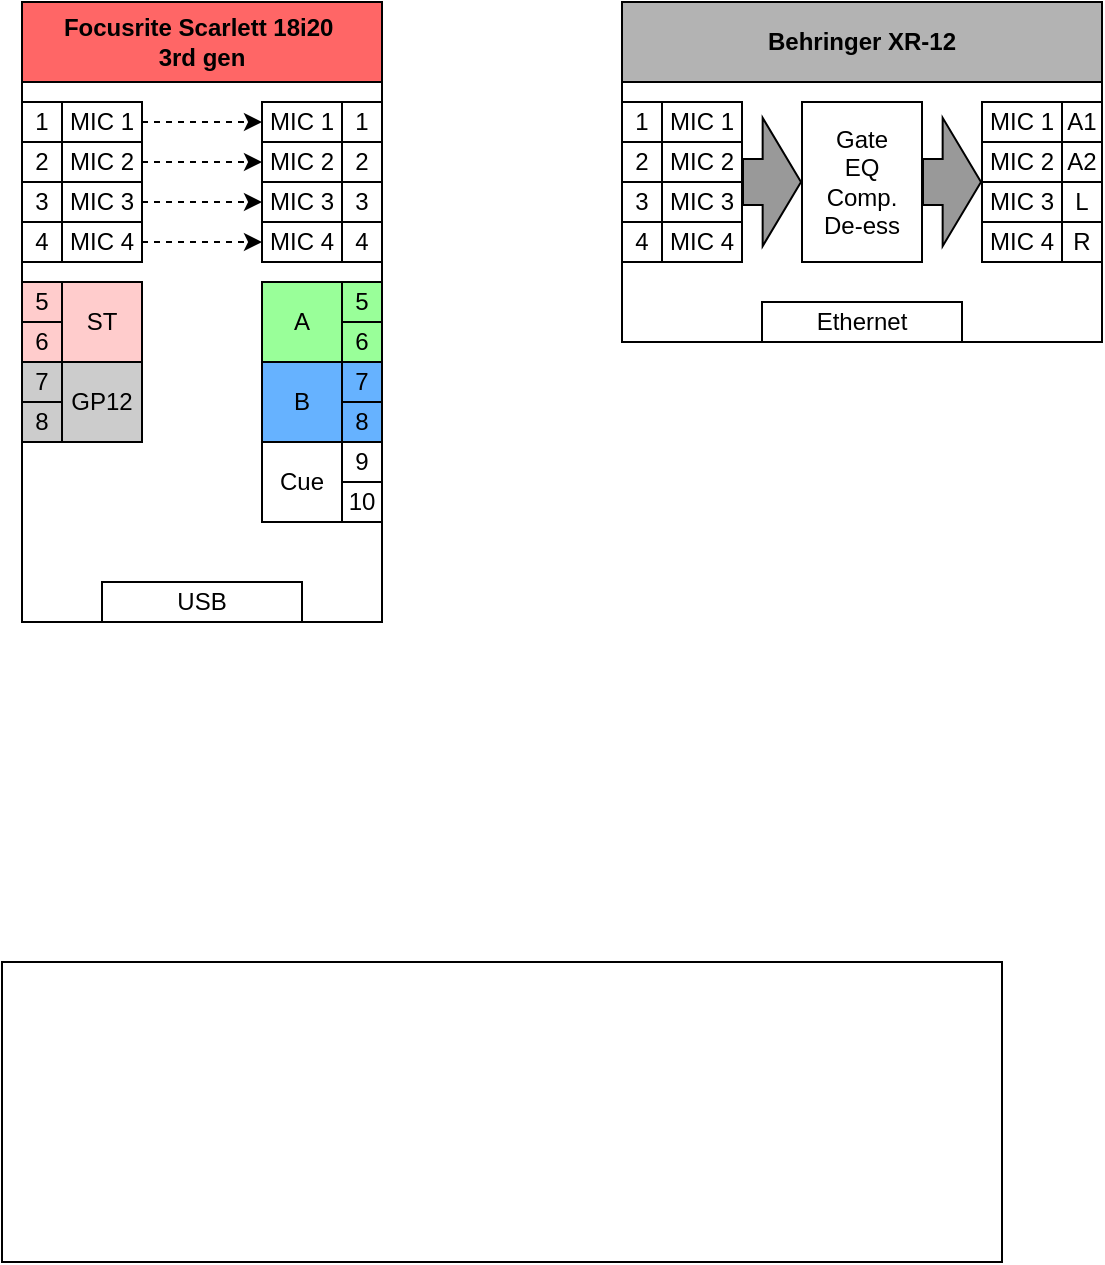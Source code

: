 <mxfile version="23.1.1" type="github">
  <diagram name="Page-1" id="0K96PLR1MvwcvA66zJDP">
    <mxGraphModel dx="1247" dy="680" grid="1" gridSize="10" guides="1" tooltips="1" connect="1" arrows="1" fold="1" page="1" pageScale="1" pageWidth="827" pageHeight="1169" math="0" shadow="0">
      <root>
        <mxCell id="0" />
        <mxCell id="1" parent="0" />
        <mxCell id="ClxdacUayqJ115TwOgRP-128" value="" style="group" vertex="1" connectable="0" parent="1">
          <mxGeometry x="480" y="30" width="240" height="170" as="geometry" />
        </mxCell>
        <mxCell id="ClxdacUayqJ115TwOgRP-86" value="" style="rounded=0;whiteSpace=wrap;html=1;fillColor=#FFFFFF;container=0;" vertex="1" parent="ClxdacUayqJ115TwOgRP-128">
          <mxGeometry y="40" width="240" height="130" as="geometry" />
        </mxCell>
        <mxCell id="ClxdacUayqJ115TwOgRP-87" value="1" style="rounded=0;whiteSpace=wrap;html=1;container=0;" vertex="1" parent="ClxdacUayqJ115TwOgRP-128">
          <mxGeometry y="50" width="20" height="20" as="geometry" />
        </mxCell>
        <mxCell id="ClxdacUayqJ115TwOgRP-88" value="2" style="rounded=0;whiteSpace=wrap;html=1;container=0;" vertex="1" parent="ClxdacUayqJ115TwOgRP-128">
          <mxGeometry y="70" width="20" height="20" as="geometry" />
        </mxCell>
        <mxCell id="ClxdacUayqJ115TwOgRP-89" value="3" style="rounded=0;whiteSpace=wrap;html=1;container=0;" vertex="1" parent="ClxdacUayqJ115TwOgRP-128">
          <mxGeometry y="90" width="20" height="20" as="geometry" />
        </mxCell>
        <mxCell id="ClxdacUayqJ115TwOgRP-90" value="4" style="rounded=0;whiteSpace=wrap;html=1;container=0;" vertex="1" parent="ClxdacUayqJ115TwOgRP-128">
          <mxGeometry y="110" width="20" height="20" as="geometry" />
        </mxCell>
        <mxCell id="ClxdacUayqJ115TwOgRP-95" value="A1" style="rounded=0;whiteSpace=wrap;html=1;container=0;" vertex="1" parent="ClxdacUayqJ115TwOgRP-128">
          <mxGeometry x="220" y="50" width="20" height="20" as="geometry" />
        </mxCell>
        <mxCell id="ClxdacUayqJ115TwOgRP-96" value="A2" style="rounded=0;whiteSpace=wrap;html=1;container=0;" vertex="1" parent="ClxdacUayqJ115TwOgRP-128">
          <mxGeometry x="220" y="70" width="20" height="20" as="geometry" />
        </mxCell>
        <mxCell id="ClxdacUayqJ115TwOgRP-97" value="L" style="rounded=0;whiteSpace=wrap;html=1;container=0;" vertex="1" parent="ClxdacUayqJ115TwOgRP-128">
          <mxGeometry x="220" y="90" width="20" height="20" as="geometry" />
        </mxCell>
        <mxCell id="ClxdacUayqJ115TwOgRP-98" value="R" style="rounded=0;whiteSpace=wrap;html=1;container=0;" vertex="1" parent="ClxdacUayqJ115TwOgRP-128">
          <mxGeometry x="220" y="110" width="20" height="20" as="geometry" />
        </mxCell>
        <mxCell id="ClxdacUayqJ115TwOgRP-105" value="&lt;div&gt;Ethernet&lt;/div&gt;" style="rounded=0;whiteSpace=wrap;html=1;container=0;" vertex="1" parent="ClxdacUayqJ115TwOgRP-128">
          <mxGeometry x="70" y="150" width="100" height="20" as="geometry" />
        </mxCell>
        <mxCell id="ClxdacUayqJ115TwOgRP-106" value="&lt;b&gt;Behringer XR-12&lt;/b&gt;" style="rounded=0;whiteSpace=wrap;html=1;fillColor=#B3B3B3;container=0;" vertex="1" parent="ClxdacUayqJ115TwOgRP-128">
          <mxGeometry width="240" height="40" as="geometry" />
        </mxCell>
        <mxCell id="ClxdacUayqJ115TwOgRP-107" value="MIC 1" style="rounded=0;whiteSpace=wrap;html=1;container=0;" vertex="1" parent="ClxdacUayqJ115TwOgRP-128">
          <mxGeometry x="20" y="50" width="40" height="20" as="geometry" />
        </mxCell>
        <mxCell id="ClxdacUayqJ115TwOgRP-108" value="MIC 2" style="rounded=0;whiteSpace=wrap;html=1;container=0;" vertex="1" parent="ClxdacUayqJ115TwOgRP-128">
          <mxGeometry x="20" y="70" width="40" height="20" as="geometry" />
        </mxCell>
        <mxCell id="ClxdacUayqJ115TwOgRP-109" value="MIC 3" style="rounded=0;whiteSpace=wrap;html=1;container=0;" vertex="1" parent="ClxdacUayqJ115TwOgRP-128">
          <mxGeometry x="20" y="90" width="40" height="20" as="geometry" />
        </mxCell>
        <mxCell id="ClxdacUayqJ115TwOgRP-110" value="MIC 4" style="rounded=0;whiteSpace=wrap;html=1;container=0;" vertex="1" parent="ClxdacUayqJ115TwOgRP-128">
          <mxGeometry x="20" y="110" width="40" height="20" as="geometry" />
        </mxCell>
        <mxCell id="ClxdacUayqJ115TwOgRP-113" value="MIC 1" style="rounded=0;whiteSpace=wrap;html=1;container=0;" vertex="1" parent="ClxdacUayqJ115TwOgRP-128">
          <mxGeometry x="180" y="50" width="40" height="20" as="geometry" />
        </mxCell>
        <mxCell id="ClxdacUayqJ115TwOgRP-115" value="MIC 2" style="rounded=0;whiteSpace=wrap;html=1;container=0;" vertex="1" parent="ClxdacUayqJ115TwOgRP-128">
          <mxGeometry x="180" y="70" width="40" height="20" as="geometry" />
        </mxCell>
        <mxCell id="ClxdacUayqJ115TwOgRP-117" value="MIC 3" style="rounded=0;whiteSpace=wrap;html=1;container=0;" vertex="1" parent="ClxdacUayqJ115TwOgRP-128">
          <mxGeometry x="180" y="90" width="40" height="20" as="geometry" />
        </mxCell>
        <mxCell id="ClxdacUayqJ115TwOgRP-119" value="MIC 4" style="rounded=0;whiteSpace=wrap;html=1;container=0;" vertex="1" parent="ClxdacUayqJ115TwOgRP-128">
          <mxGeometry x="180" y="110" width="40" height="20" as="geometry" />
        </mxCell>
        <mxCell id="ClxdacUayqJ115TwOgRP-124" value="Gate&lt;br&gt;EQ&lt;br&gt;Comp.&lt;br&gt;De-ess" style="rounded=0;whiteSpace=wrap;html=1;" vertex="1" parent="ClxdacUayqJ115TwOgRP-128">
          <mxGeometry x="90" y="50" width="60" height="80" as="geometry" />
        </mxCell>
        <mxCell id="ClxdacUayqJ115TwOgRP-126" value="" style="shape=flexArrow;endArrow=classic;html=1;rounded=0;exitX=1;exitY=0;exitDx=0;exitDy=0;entryX=0;entryY=0.5;entryDx=0;entryDy=0;endWidth=40.29;endSize=6.058;width=22.899;strokeColor=#000000;fillColor=#999999;" edge="1" parent="ClxdacUayqJ115TwOgRP-128" source="ClxdacUayqJ115TwOgRP-109" target="ClxdacUayqJ115TwOgRP-124">
          <mxGeometry width="50" height="50" relative="1" as="geometry">
            <mxPoint x="80" y="160" as="sourcePoint" />
            <mxPoint x="130" y="110" as="targetPoint" />
          </mxGeometry>
        </mxCell>
        <mxCell id="ClxdacUayqJ115TwOgRP-127" value="" style="shape=flexArrow;endArrow=classic;html=1;rounded=0;exitX=1;exitY=0.5;exitDx=0;exitDy=0;endWidth=40.29;endSize=6.058;width=22.899;strokeColor=#000000;fillColor=#999999;" edge="1" parent="ClxdacUayqJ115TwOgRP-128" source="ClxdacUayqJ115TwOgRP-124">
          <mxGeometry width="50" height="50" relative="1" as="geometry">
            <mxPoint x="170" y="89.71" as="sourcePoint" />
            <mxPoint x="180" y="90" as="targetPoint" />
          </mxGeometry>
        </mxCell>
        <mxCell id="ClxdacUayqJ115TwOgRP-129" value="" style="group" vertex="1" connectable="0" parent="1">
          <mxGeometry x="180" y="30" width="180" height="310" as="geometry" />
        </mxCell>
        <mxCell id="ClxdacUayqJ115TwOgRP-20" value="" style="rounded=0;whiteSpace=wrap;html=1;fillColor=#FFFFFF;container=0;" vertex="1" parent="ClxdacUayqJ115TwOgRP-129">
          <mxGeometry y="40" width="180" height="270" as="geometry" />
        </mxCell>
        <mxCell id="ClxdacUayqJ115TwOgRP-21" value="1" style="rounded=0;whiteSpace=wrap;html=1;container=0;" vertex="1" parent="ClxdacUayqJ115TwOgRP-129">
          <mxGeometry y="50" width="20" height="20" as="geometry" />
        </mxCell>
        <mxCell id="ClxdacUayqJ115TwOgRP-22" value="2" style="rounded=0;whiteSpace=wrap;html=1;container=0;" vertex="1" parent="ClxdacUayqJ115TwOgRP-129">
          <mxGeometry y="70" width="20" height="20" as="geometry" />
        </mxCell>
        <mxCell id="ClxdacUayqJ115TwOgRP-23" value="3" style="rounded=0;whiteSpace=wrap;html=1;container=0;" vertex="1" parent="ClxdacUayqJ115TwOgRP-129">
          <mxGeometry y="90" width="20" height="20" as="geometry" />
        </mxCell>
        <mxCell id="ClxdacUayqJ115TwOgRP-24" value="4" style="rounded=0;whiteSpace=wrap;html=1;container=0;" vertex="1" parent="ClxdacUayqJ115TwOgRP-129">
          <mxGeometry y="110" width="20" height="20" as="geometry" />
        </mxCell>
        <mxCell id="ClxdacUayqJ115TwOgRP-25" value="5" style="rounded=0;whiteSpace=wrap;html=1;fillColor=#FFCCCC;container=0;" vertex="1" parent="ClxdacUayqJ115TwOgRP-129">
          <mxGeometry y="140" width="20" height="20" as="geometry" />
        </mxCell>
        <mxCell id="ClxdacUayqJ115TwOgRP-26" value="6" style="rounded=0;whiteSpace=wrap;html=1;fillColor=#FFCCCC;container=0;" vertex="1" parent="ClxdacUayqJ115TwOgRP-129">
          <mxGeometry y="160" width="20" height="20" as="geometry" />
        </mxCell>
        <mxCell id="ClxdacUayqJ115TwOgRP-27" value="7" style="rounded=0;whiteSpace=wrap;html=1;fillColor=#CCCCCC;container=0;" vertex="1" parent="ClxdacUayqJ115TwOgRP-129">
          <mxGeometry y="180" width="20" height="20" as="geometry" />
        </mxCell>
        <mxCell id="ClxdacUayqJ115TwOgRP-28" value="8" style="rounded=0;whiteSpace=wrap;html=1;fillColor=#CCCCCC;container=0;" vertex="1" parent="ClxdacUayqJ115TwOgRP-129">
          <mxGeometry y="200" width="20" height="20" as="geometry" />
        </mxCell>
        <mxCell id="ClxdacUayqJ115TwOgRP-29" value="1" style="rounded=0;whiteSpace=wrap;html=1;container=0;" vertex="1" parent="ClxdacUayqJ115TwOgRP-129">
          <mxGeometry x="160" y="50" width="20" height="20" as="geometry" />
        </mxCell>
        <mxCell id="ClxdacUayqJ115TwOgRP-30" value="2" style="rounded=0;whiteSpace=wrap;html=1;container=0;" vertex="1" parent="ClxdacUayqJ115TwOgRP-129">
          <mxGeometry x="160" y="70" width="20" height="20" as="geometry" />
        </mxCell>
        <mxCell id="ClxdacUayqJ115TwOgRP-31" value="3" style="rounded=0;whiteSpace=wrap;html=1;container=0;" vertex="1" parent="ClxdacUayqJ115TwOgRP-129">
          <mxGeometry x="160" y="90" width="20" height="20" as="geometry" />
        </mxCell>
        <mxCell id="ClxdacUayqJ115TwOgRP-32" value="4" style="rounded=0;whiteSpace=wrap;html=1;container=0;" vertex="1" parent="ClxdacUayqJ115TwOgRP-129">
          <mxGeometry x="160" y="110" width="20" height="20" as="geometry" />
        </mxCell>
        <mxCell id="ClxdacUayqJ115TwOgRP-33" value="5" style="rounded=0;whiteSpace=wrap;html=1;fillColor=#99FF99;container=0;" vertex="1" parent="ClxdacUayqJ115TwOgRP-129">
          <mxGeometry x="160" y="140" width="20" height="20" as="geometry" />
        </mxCell>
        <mxCell id="ClxdacUayqJ115TwOgRP-34" value="6" style="rounded=0;whiteSpace=wrap;html=1;fillColor=#99FF99;container=0;" vertex="1" parent="ClxdacUayqJ115TwOgRP-129">
          <mxGeometry x="160" y="160" width="20" height="20" as="geometry" />
        </mxCell>
        <mxCell id="ClxdacUayqJ115TwOgRP-35" value="7" style="rounded=0;whiteSpace=wrap;html=1;fillColor=#66B2FF;container=0;" vertex="1" parent="ClxdacUayqJ115TwOgRP-129">
          <mxGeometry x="160" y="180" width="20" height="20" as="geometry" />
        </mxCell>
        <mxCell id="ClxdacUayqJ115TwOgRP-36" value="8" style="rounded=0;whiteSpace=wrap;html=1;fillColor=#66B2FF;container=0;" vertex="1" parent="ClxdacUayqJ115TwOgRP-129">
          <mxGeometry x="160" y="200" width="20" height="20" as="geometry" />
        </mxCell>
        <mxCell id="ClxdacUayqJ115TwOgRP-37" value="9" style="rounded=0;whiteSpace=wrap;html=1;container=0;" vertex="1" parent="ClxdacUayqJ115TwOgRP-129">
          <mxGeometry x="160" y="220" width="20" height="20" as="geometry" />
        </mxCell>
        <mxCell id="ClxdacUayqJ115TwOgRP-38" value="10" style="rounded=0;whiteSpace=wrap;html=1;container=0;" vertex="1" parent="ClxdacUayqJ115TwOgRP-129">
          <mxGeometry x="160" y="240" width="20" height="20" as="geometry" />
        </mxCell>
        <mxCell id="ClxdacUayqJ115TwOgRP-39" value="USB" style="rounded=0;whiteSpace=wrap;html=1;container=0;" vertex="1" parent="ClxdacUayqJ115TwOgRP-129">
          <mxGeometry x="40" y="290" width="100" height="20" as="geometry" />
        </mxCell>
        <mxCell id="ClxdacUayqJ115TwOgRP-40" value="&lt;div&gt;&lt;b&gt;Focusrite Scarlett 18i20&amp;nbsp;&lt;/b&gt;&lt;/div&gt;&lt;div&gt;&lt;b&gt;3rd gen&lt;/b&gt;&lt;/div&gt;" style="rounded=0;whiteSpace=wrap;html=1;fillColor=#FF6666;container=0;" vertex="1" parent="ClxdacUayqJ115TwOgRP-129">
          <mxGeometry width="180" height="40" as="geometry" />
        </mxCell>
        <mxCell id="ClxdacUayqJ115TwOgRP-64" value="MIC 1" style="rounded=0;whiteSpace=wrap;html=1;container=0;" vertex="1" parent="ClxdacUayqJ115TwOgRP-129">
          <mxGeometry x="20" y="50" width="40" height="20" as="geometry" />
        </mxCell>
        <mxCell id="ClxdacUayqJ115TwOgRP-65" value="MIC 2" style="rounded=0;whiteSpace=wrap;html=1;container=0;" vertex="1" parent="ClxdacUayqJ115TwOgRP-129">
          <mxGeometry x="20" y="70" width="40" height="20" as="geometry" />
        </mxCell>
        <mxCell id="ClxdacUayqJ115TwOgRP-66" value="MIC 3" style="rounded=0;whiteSpace=wrap;html=1;container=0;" vertex="1" parent="ClxdacUayqJ115TwOgRP-129">
          <mxGeometry x="20" y="90" width="40" height="20" as="geometry" />
        </mxCell>
        <mxCell id="ClxdacUayqJ115TwOgRP-67" value="MIC 4" style="rounded=0;whiteSpace=wrap;html=1;container=0;" vertex="1" parent="ClxdacUayqJ115TwOgRP-129">
          <mxGeometry x="20" y="110" width="40" height="20" as="geometry" />
        </mxCell>
        <mxCell id="ClxdacUayqJ115TwOgRP-68" value="ST" style="rounded=0;whiteSpace=wrap;html=1;fillColor=#FFCCCC;container=0;" vertex="1" parent="ClxdacUayqJ115TwOgRP-129">
          <mxGeometry x="20" y="140" width="40" height="40" as="geometry" />
        </mxCell>
        <mxCell id="ClxdacUayqJ115TwOgRP-69" value="GP12" style="rounded=0;whiteSpace=wrap;html=1;fillColor=#CCCCCC;container=0;" vertex="1" parent="ClxdacUayqJ115TwOgRP-129">
          <mxGeometry x="20" y="180" width="40" height="40" as="geometry" />
        </mxCell>
        <mxCell id="ClxdacUayqJ115TwOgRP-70" value="MIC 1" style="rounded=0;whiteSpace=wrap;html=1;container=0;" vertex="1" parent="ClxdacUayqJ115TwOgRP-129">
          <mxGeometry x="120" y="50" width="40" height="20" as="geometry" />
        </mxCell>
        <mxCell id="ClxdacUayqJ115TwOgRP-75" style="edgeStyle=orthogonalEdgeStyle;rounded=0;orthogonalLoop=1;jettySize=auto;html=1;exitX=1;exitY=0.5;exitDx=0;exitDy=0;entryX=0;entryY=0.5;entryDx=0;entryDy=0;dashed=1;" edge="1" parent="ClxdacUayqJ115TwOgRP-129" source="ClxdacUayqJ115TwOgRP-64" target="ClxdacUayqJ115TwOgRP-70">
          <mxGeometry relative="1" as="geometry" />
        </mxCell>
        <mxCell id="ClxdacUayqJ115TwOgRP-71" value="MIC 2" style="rounded=0;whiteSpace=wrap;html=1;container=0;" vertex="1" parent="ClxdacUayqJ115TwOgRP-129">
          <mxGeometry x="120" y="70" width="40" height="20" as="geometry" />
        </mxCell>
        <mxCell id="ClxdacUayqJ115TwOgRP-77" style="edgeStyle=orthogonalEdgeStyle;rounded=0;orthogonalLoop=1;jettySize=auto;html=1;exitX=1;exitY=0.5;exitDx=0;exitDy=0;entryX=0;entryY=0.5;entryDx=0;entryDy=0;dashed=1;" edge="1" parent="ClxdacUayqJ115TwOgRP-129" source="ClxdacUayqJ115TwOgRP-65" target="ClxdacUayqJ115TwOgRP-71">
          <mxGeometry relative="1" as="geometry" />
        </mxCell>
        <mxCell id="ClxdacUayqJ115TwOgRP-72" value="MIC 3" style="rounded=0;whiteSpace=wrap;html=1;container=0;" vertex="1" parent="ClxdacUayqJ115TwOgRP-129">
          <mxGeometry x="120" y="90" width="40" height="20" as="geometry" />
        </mxCell>
        <mxCell id="ClxdacUayqJ115TwOgRP-78" style="edgeStyle=orthogonalEdgeStyle;rounded=0;orthogonalLoop=1;jettySize=auto;html=1;exitX=1;exitY=0.5;exitDx=0;exitDy=0;entryX=0;entryY=0.5;entryDx=0;entryDy=0;dashed=1;" edge="1" parent="ClxdacUayqJ115TwOgRP-129" source="ClxdacUayqJ115TwOgRP-66" target="ClxdacUayqJ115TwOgRP-72">
          <mxGeometry relative="1" as="geometry" />
        </mxCell>
        <mxCell id="ClxdacUayqJ115TwOgRP-73" value="MIC 4" style="rounded=0;whiteSpace=wrap;html=1;container=0;" vertex="1" parent="ClxdacUayqJ115TwOgRP-129">
          <mxGeometry x="120" y="110" width="40" height="20" as="geometry" />
        </mxCell>
        <mxCell id="ClxdacUayqJ115TwOgRP-79" style="edgeStyle=orthogonalEdgeStyle;rounded=0;orthogonalLoop=1;jettySize=auto;html=1;exitX=1;exitY=0.5;exitDx=0;exitDy=0;entryX=0;entryY=0.5;entryDx=0;entryDy=0;dashed=1;" edge="1" parent="ClxdacUayqJ115TwOgRP-129" source="ClxdacUayqJ115TwOgRP-67" target="ClxdacUayqJ115TwOgRP-73">
          <mxGeometry relative="1" as="geometry" />
        </mxCell>
        <mxCell id="ClxdacUayqJ115TwOgRP-80" value="A" style="rounded=0;whiteSpace=wrap;html=1;fillColor=#99FF99;container=0;" vertex="1" parent="ClxdacUayqJ115TwOgRP-129">
          <mxGeometry x="120" y="140" width="40" height="40" as="geometry" />
        </mxCell>
        <mxCell id="ClxdacUayqJ115TwOgRP-81" value="B" style="rounded=0;whiteSpace=wrap;html=1;fillColor=#66B2FF;container=0;" vertex="1" parent="ClxdacUayqJ115TwOgRP-129">
          <mxGeometry x="120" y="180" width="40" height="40" as="geometry" />
        </mxCell>
        <mxCell id="ClxdacUayqJ115TwOgRP-82" value="Cue" style="rounded=0;whiteSpace=wrap;html=1;fillColor=default;container=0;" vertex="1" parent="ClxdacUayqJ115TwOgRP-129">
          <mxGeometry x="120" y="220" width="40" height="40" as="geometry" />
        </mxCell>
        <mxCell id="ClxdacUayqJ115TwOgRP-130" value="" style="rounded=0;whiteSpace=wrap;html=1;" vertex="1" parent="1">
          <mxGeometry x="170" y="510" width="500" height="150" as="geometry" />
        </mxCell>
      </root>
    </mxGraphModel>
  </diagram>
</mxfile>
